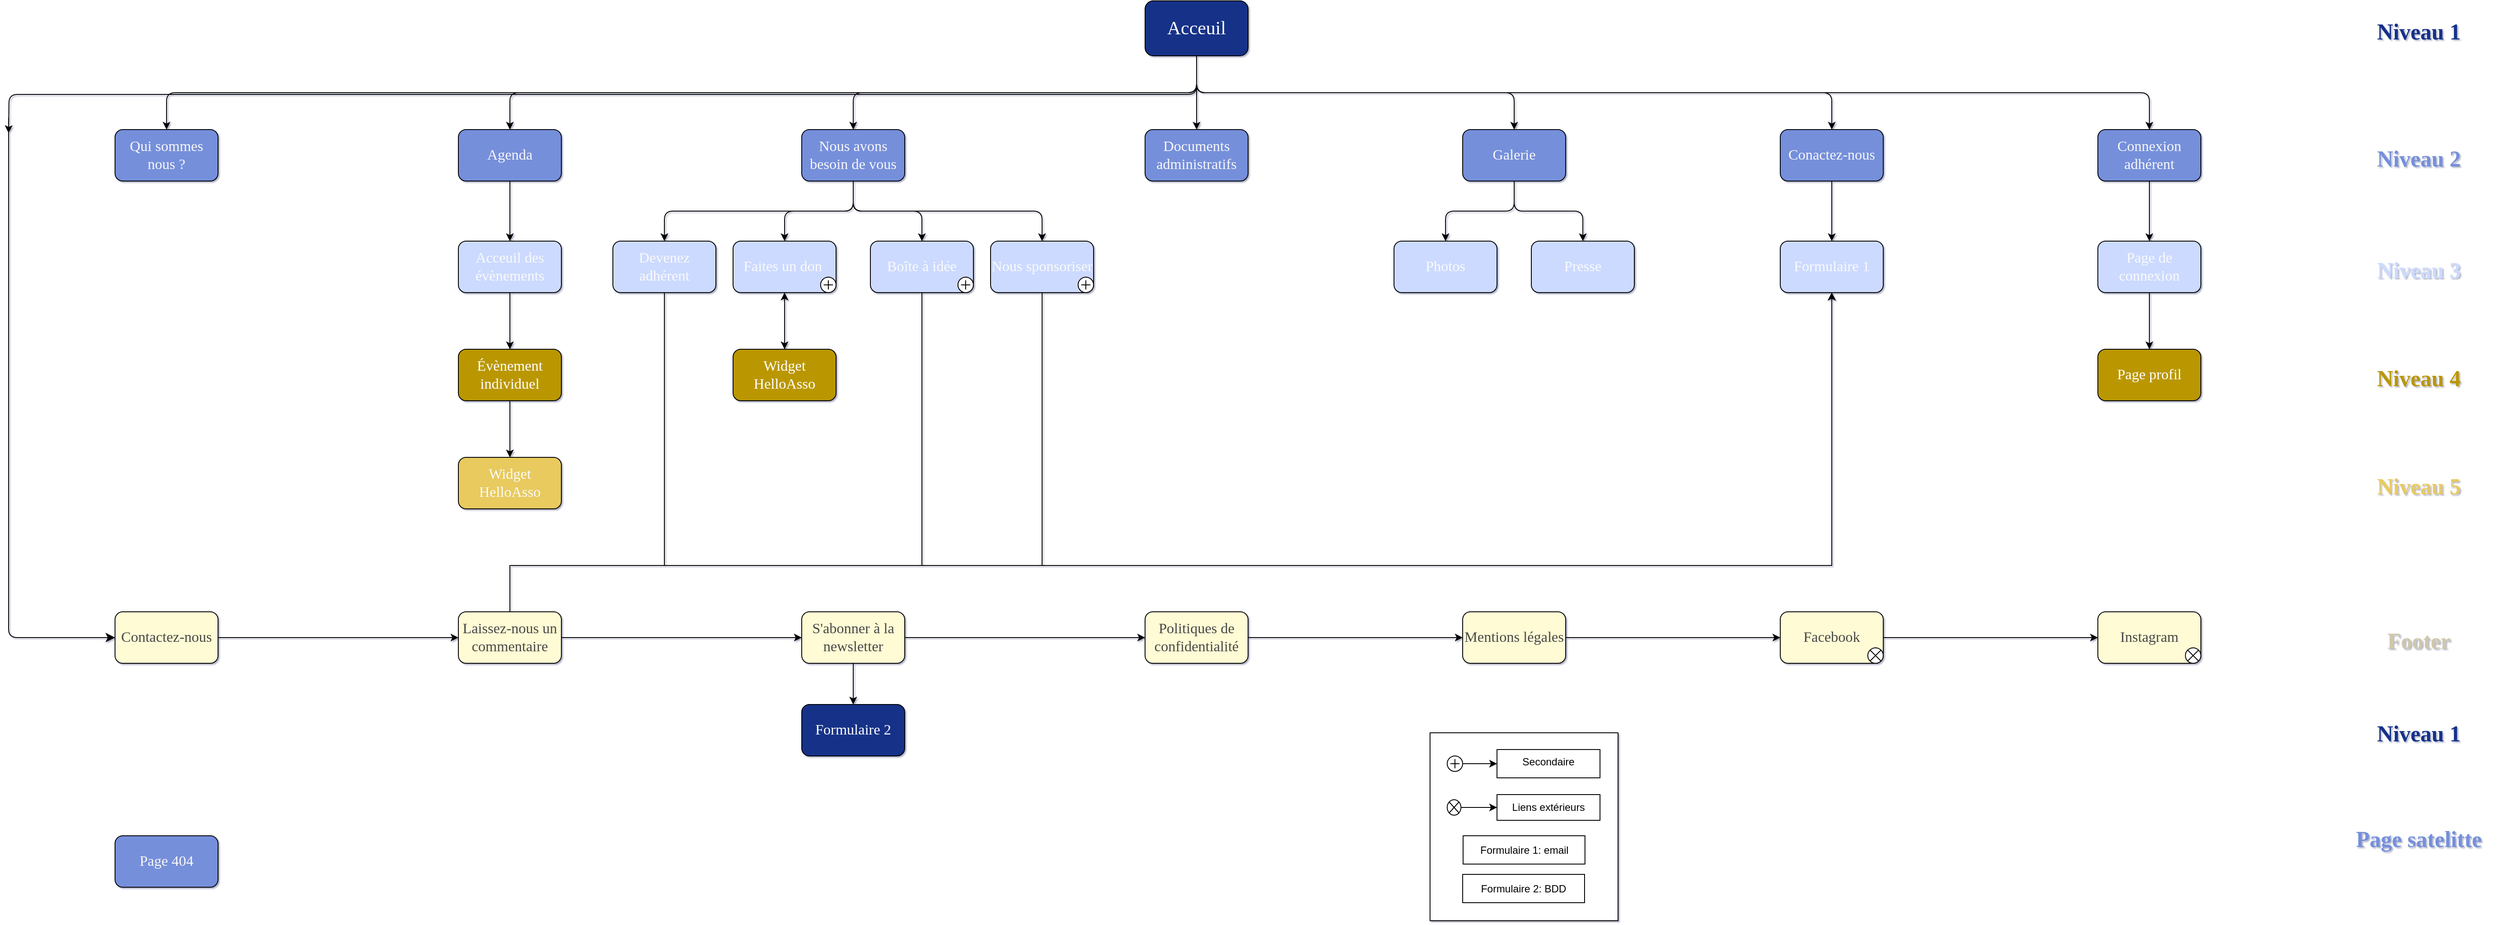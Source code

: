 <mxfile version="22.0.6" type="github">
  <diagram name="Page-1" id="FjWC6QjLUinHk2Ga2c16">
    <mxGraphModel dx="2385" dy="1303" grid="1" gridSize="18" guides="1" tooltips="1" connect="1" arrows="1" fold="1" page="1" pageScale="1" pageWidth="1600" pageHeight="1200" math="0" shadow="1">
      <root>
        <mxCell id="0" />
        <mxCell id="1" parent="0" />
        <mxCell id="eaSxxxD8elgmZbJTlYnG-39" style="edgeStyle=orthogonalEdgeStyle;rounded=1;orthogonalLoop=1;jettySize=auto;html=1;entryX=0.5;entryY=0;entryDx=0;entryDy=0;fontFamily=Montserras;fontSize=17;fontSource=https%3A%2F%2Ffonts.googleapis.com%2Fcss%3Ffamily%3DMontserras;" edge="1" parent="1" source="eaSxxxD8elgmZbJTlYnG-1" target="eaSxxxD8elgmZbJTlYnG-8">
          <mxGeometry relative="1" as="geometry" />
        </mxCell>
        <mxCell id="eaSxxxD8elgmZbJTlYnG-40" style="edgeStyle=orthogonalEdgeStyle;rounded=1;orthogonalLoop=1;jettySize=auto;html=1;exitX=0.5;exitY=1;exitDx=0;exitDy=0;entryX=0.5;entryY=0;entryDx=0;entryDy=0;fontFamily=Montserras;fontSize=17;fontSource=https%3A%2F%2Ffonts.googleapis.com%2Fcss%3Ffamily%3DMontserras;" edge="1" parent="1" source="eaSxxxD8elgmZbJTlYnG-1" target="eaSxxxD8elgmZbJTlYnG-5">
          <mxGeometry relative="1" as="geometry" />
        </mxCell>
        <mxCell id="eaSxxxD8elgmZbJTlYnG-41" style="edgeStyle=orthogonalEdgeStyle;rounded=1;orthogonalLoop=1;jettySize=auto;html=1;exitX=0.5;exitY=1;exitDx=0;exitDy=0;entryX=0.5;entryY=0;entryDx=0;entryDy=0;fontFamily=Montserras;fontSize=17;fontSource=https%3A%2F%2Ffonts.googleapis.com%2Fcss%3Ffamily%3DMontserras;" edge="1" parent="1" source="eaSxxxD8elgmZbJTlYnG-1" target="eaSxxxD8elgmZbJTlYnG-2">
          <mxGeometry relative="1" as="geometry" />
        </mxCell>
        <mxCell id="eaSxxxD8elgmZbJTlYnG-42" style="edgeStyle=orthogonalEdgeStyle;rounded=1;orthogonalLoop=1;jettySize=auto;html=1;exitX=0.5;exitY=1;exitDx=0;exitDy=0;entryX=0.5;entryY=0;entryDx=0;entryDy=0;fontFamily=Montserras;fontSize=17;fontSource=https%3A%2F%2Ffonts.googleapis.com%2Fcss%3Ffamily%3DMontserras;" edge="1" parent="1" source="eaSxxxD8elgmZbJTlYnG-1" target="eaSxxxD8elgmZbJTlYnG-4">
          <mxGeometry relative="1" as="geometry">
            <mxPoint x="486" y="234" as="targetPoint" />
          </mxGeometry>
        </mxCell>
        <mxCell id="eaSxxxD8elgmZbJTlYnG-44" style="edgeStyle=orthogonalEdgeStyle;rounded=1;orthogonalLoop=1;jettySize=auto;html=1;exitX=0.5;exitY=1;exitDx=0;exitDy=0;entryX=0.5;entryY=0;entryDx=0;entryDy=0;fontFamily=Montserras;fontSize=17;fontSource=https%3A%2F%2Ffonts.googleapis.com%2Fcss%3Ffamily%3DMontserras;" edge="1" parent="1" source="eaSxxxD8elgmZbJTlYnG-1" target="eaSxxxD8elgmZbJTlYnG-7">
          <mxGeometry relative="1" as="geometry" />
        </mxCell>
        <mxCell id="eaSxxxD8elgmZbJTlYnG-45" style="edgeStyle=orthogonalEdgeStyle;rounded=1;orthogonalLoop=1;jettySize=auto;html=1;exitX=0.5;exitY=1;exitDx=0;exitDy=0;entryX=0.5;entryY=0;entryDx=0;entryDy=0;fontFamily=Montserras;fontSize=17;fontSource=https%3A%2F%2Ffonts.googleapis.com%2Fcss%3Ffamily%3DMontserras;" edge="1" parent="1" source="eaSxxxD8elgmZbJTlYnG-1" target="eaSxxxD8elgmZbJTlYnG-9">
          <mxGeometry relative="1" as="geometry" />
        </mxCell>
        <mxCell id="eaSxxxD8elgmZbJTlYnG-46" style="edgeStyle=orthogonalEdgeStyle;rounded=1;orthogonalLoop=1;jettySize=auto;html=1;exitX=0.5;exitY=1;exitDx=0;exitDy=0;entryX=0.5;entryY=0;entryDx=0;entryDy=0;fontFamily=Montserras;fontSize=17;fontSource=https%3A%2F%2Ffonts.googleapis.com%2Fcss%3Ffamily%3DMontserras;" edge="1" parent="1" source="eaSxxxD8elgmZbJTlYnG-1" target="eaSxxxD8elgmZbJTlYnG-3">
          <mxGeometry relative="1" as="geometry">
            <mxPoint x="2286" y="216" as="targetPoint" />
          </mxGeometry>
        </mxCell>
        <mxCell id="eaSxxxD8elgmZbJTlYnG-92" style="edgeStyle=orthogonalEdgeStyle;rounded=1;orthogonalLoop=1;jettySize=auto;html=1;exitX=0.5;exitY=1;exitDx=0;exitDy=0;fontFamily=Montserras;fontSource=https%3A%2F%2Ffonts.googleapis.com%2Fcss%3Ffamily%3DMontserras;" edge="1" parent="1" source="eaSxxxD8elgmZbJTlYnG-1">
          <mxGeometry relative="1" as="geometry">
            <mxPoint x="216" y="234" as="targetPoint" />
          </mxGeometry>
        </mxCell>
        <mxCell id="eaSxxxD8elgmZbJTlYnG-1" value="Acceuil" style="rounded=1;whiteSpace=wrap;html=1;fontStyle=0;fontSize=22;fontFamily=Montserras;labelBackgroundColor=#123088;fontColor=#ffffff;fillColor=#123088;fontSource=https%3A%2F%2Ffonts.googleapis.com%2Fcss%3Ffamily%3DMontserras;" vertex="1" parent="1">
          <mxGeometry x="1540" y="80" width="120" height="64" as="geometry" />
        </mxCell>
        <mxCell id="eaSxxxD8elgmZbJTlYnG-56" style="edgeStyle=orthogonalEdgeStyle;rounded=1;orthogonalLoop=1;jettySize=auto;html=1;exitX=0.5;exitY=1;exitDx=0;exitDy=0;entryX=0.5;entryY=0;entryDx=0;entryDy=0;fontFamily=Montserras;fontSize=17;fontColor=#f8f7f7;fontSource=https%3A%2F%2Ffonts.googleapis.com%2Fcss%3Ffamily%3DMontserras;" edge="1" parent="1" source="eaSxxxD8elgmZbJTlYnG-2" target="eaSxxxD8elgmZbJTlYnG-15">
          <mxGeometry relative="1" as="geometry" />
        </mxCell>
        <mxCell id="eaSxxxD8elgmZbJTlYnG-2" value="Agenda" style="rounded=1;whiteSpace=wrap;html=1;fontStyle=0;fontSize=17;fontFamily=Montserras;strokeColor=default;fillColor=#758fdb;fontColor=#f8f7f7;fontSource=https%3A%2F%2Ffonts.googleapis.com%2Fcss%3Ffamily%3DMontserras;" vertex="1" parent="1">
          <mxGeometry x="740" y="230" width="120" height="60" as="geometry" />
        </mxCell>
        <mxCell id="eaSxxxD8elgmZbJTlYnG-61" style="edgeStyle=orthogonalEdgeStyle;rounded=1;orthogonalLoop=1;jettySize=auto;html=1;exitX=0.5;exitY=1;exitDx=0;exitDy=0;entryX=0.5;entryY=0;entryDx=0;entryDy=0;fontFamily=Montserras;fontSize=17;fontColor=#f8f7f7;fontSource=https%3A%2F%2Ffonts.googleapis.com%2Fcss%3Ffamily%3DMontserras;" edge="1" parent="1" source="eaSxxxD8elgmZbJTlYnG-3" target="eaSxxxD8elgmZbJTlYnG-32">
          <mxGeometry relative="1" as="geometry" />
        </mxCell>
        <mxCell id="eaSxxxD8elgmZbJTlYnG-3" value="Connexion adhérent" style="rounded=1;whiteSpace=wrap;html=1;fontStyle=0;fontSize=17;strokeColor=default;fillColor=#758fdb;fontColor=#f8f7f7;fontFamily=Montserras;fontSource=https%3A%2F%2Ffonts.googleapis.com%2Fcss%3Ffamily%3DMontserras;" vertex="1" parent="1">
          <mxGeometry x="2650" y="230" width="120" height="60" as="geometry" />
        </mxCell>
        <mxCell id="eaSxxxD8elgmZbJTlYnG-4" value="Qui sommes nous ?" style="rounded=1;whiteSpace=wrap;html=1;fontSize=17;fontStyle=0;align=center;fontFamily=Montserras;strokeColor=default;fillColor=#758fdb;fontColor=#f8f7f7;fontSource=https%3A%2F%2Ffonts.googleapis.com%2Fcss%3Ffamily%3DMontserras;" vertex="1" parent="1">
          <mxGeometry x="340" y="230" width="120" height="60" as="geometry" />
        </mxCell>
        <mxCell id="eaSxxxD8elgmZbJTlYnG-51" style="edgeStyle=orthogonalEdgeStyle;rounded=1;orthogonalLoop=1;jettySize=auto;html=1;exitX=0.5;exitY=1;exitDx=0;exitDy=0;entryX=0.5;entryY=0;entryDx=0;entryDy=0;fontFamily=Montserras;fontSize=17;fontColor=#f8f7f7;fontSource=https%3A%2F%2Ffonts.googleapis.com%2Fcss%3Ffamily%3DMontserras;" edge="1" parent="1" source="eaSxxxD8elgmZbJTlYnG-5" target="eaSxxxD8elgmZbJTlYnG-19">
          <mxGeometry relative="1" as="geometry" />
        </mxCell>
        <mxCell id="eaSxxxD8elgmZbJTlYnG-52" style="edgeStyle=orthogonalEdgeStyle;rounded=1;orthogonalLoop=1;jettySize=auto;html=1;exitX=0.5;exitY=1;exitDx=0;exitDy=0;entryX=0.5;entryY=0;entryDx=0;entryDy=0;fontFamily=Montserras;fontSize=17;fontColor=#f8f7f7;fontSource=https%3A%2F%2Ffonts.googleapis.com%2Fcss%3Ffamily%3DMontserras;" edge="1" parent="1" source="eaSxxxD8elgmZbJTlYnG-5" target="eaSxxxD8elgmZbJTlYnG-20">
          <mxGeometry relative="1" as="geometry" />
        </mxCell>
        <mxCell id="eaSxxxD8elgmZbJTlYnG-53" style="edgeStyle=orthogonalEdgeStyle;rounded=1;orthogonalLoop=1;jettySize=auto;html=1;exitX=0.5;exitY=1;exitDx=0;exitDy=0;entryX=0.5;entryY=0;entryDx=0;entryDy=0;fontFamily=Montserras;fontSize=17;fontColor=#f8f7f7;fontSource=https%3A%2F%2Ffonts.googleapis.com%2Fcss%3Ffamily%3DMontserras;" edge="1" parent="1" source="eaSxxxD8elgmZbJTlYnG-5" target="eaSxxxD8elgmZbJTlYnG-13">
          <mxGeometry relative="1" as="geometry" />
        </mxCell>
        <mxCell id="eaSxxxD8elgmZbJTlYnG-54" style="edgeStyle=orthogonalEdgeStyle;rounded=1;orthogonalLoop=1;jettySize=auto;html=1;exitX=0.5;exitY=1;exitDx=0;exitDy=0;entryX=0.5;entryY=0;entryDx=0;entryDy=0;fontFamily=Montserras;fontSize=17;fontColor=#f8f7f7;fontSource=https%3A%2F%2Ffonts.googleapis.com%2Fcss%3Ffamily%3DMontserras;" edge="1" parent="1" source="eaSxxxD8elgmZbJTlYnG-5" target="eaSxxxD8elgmZbJTlYnG-22">
          <mxGeometry relative="1" as="geometry" />
        </mxCell>
        <mxCell id="eaSxxxD8elgmZbJTlYnG-5" value="Nous avons besoin de vous" style="rounded=1;whiteSpace=wrap;html=1;fontStyle=0;fontSize=17;fontFamily=Montserras;strokeColor=default;fillColor=#758fdb;fontColor=#f8f7f7;fontSource=https%3A%2F%2Ffonts.googleapis.com%2Fcss%3Ffamily%3DMontserras;" vertex="1" parent="1">
          <mxGeometry x="1140" y="230" width="120" height="60" as="geometry" />
        </mxCell>
        <mxCell id="eaSxxxD8elgmZbJTlYnG-60" style="edgeStyle=orthogonalEdgeStyle;rounded=1;orthogonalLoop=1;jettySize=auto;html=1;exitX=0.5;exitY=1;exitDx=0;exitDy=0;entryX=0.5;entryY=0;entryDx=0;entryDy=0;fontFamily=Montserras;fontSize=17;fontColor=#f8f7f7;fontSource=https%3A%2F%2Ffonts.googleapis.com%2Fcss%3Ffamily%3DMontserras;" edge="1" parent="1" source="eaSxxxD8elgmZbJTlYnG-7" target="eaSxxxD8elgmZbJTlYnG-31">
          <mxGeometry relative="1" as="geometry" />
        </mxCell>
        <mxCell id="eaSxxxD8elgmZbJTlYnG-7" value="Conactez-nous" style="rounded=1;whiteSpace=wrap;html=1;fontStyle=0;fontSize=17;fontFamily=Montserras;strokeColor=default;fillColor=#758fdb;fontColor=#f8f7f7;fontSource=https%3A%2F%2Ffonts.googleapis.com%2Fcss%3Ffamily%3DMontserras;" vertex="1" parent="1">
          <mxGeometry x="2280" y="230" width="120" height="60" as="geometry" />
        </mxCell>
        <mxCell id="eaSxxxD8elgmZbJTlYnG-8" value="Documents administratifs" style="rounded=1;whiteSpace=wrap;html=1;fontSize=17;fontFamily=Montserras;strokeColor=default;fillColor=#758fdb;fontColor=#f8f7f7;fontSource=https%3A%2F%2Ffonts.googleapis.com%2Fcss%3Ffamily%3DMontserras;" vertex="1" parent="1">
          <mxGeometry x="1540" y="230" width="120" height="60" as="geometry" />
        </mxCell>
        <mxCell id="eaSxxxD8elgmZbJTlYnG-58" style="edgeStyle=orthogonalEdgeStyle;rounded=1;orthogonalLoop=1;jettySize=auto;html=1;exitX=0.5;exitY=1;exitDx=0;exitDy=0;entryX=0.5;entryY=0;entryDx=0;entryDy=0;fontFamily=Montserras;fontSize=17;fontColor=#f8f7f7;fontSource=https%3A%2F%2Ffonts.googleapis.com%2Fcss%3Ffamily%3DMontserras;" edge="1" parent="1" source="eaSxxxD8elgmZbJTlYnG-9" target="eaSxxxD8elgmZbJTlYnG-29">
          <mxGeometry relative="1" as="geometry" />
        </mxCell>
        <mxCell id="eaSxxxD8elgmZbJTlYnG-59" style="edgeStyle=orthogonalEdgeStyle;rounded=1;orthogonalLoop=1;jettySize=auto;html=1;exitX=0.5;exitY=1;exitDx=0;exitDy=0;entryX=0.5;entryY=0;entryDx=0;entryDy=0;fontFamily=Montserras;fontSize=17;fontColor=#f8f7f7;fontSource=https%3A%2F%2Ffonts.googleapis.com%2Fcss%3Ffamily%3DMontserras;" edge="1" parent="1" source="eaSxxxD8elgmZbJTlYnG-9" target="eaSxxxD8elgmZbJTlYnG-30">
          <mxGeometry relative="1" as="geometry" />
        </mxCell>
        <mxCell id="eaSxxxD8elgmZbJTlYnG-9" value="Galerie" style="rounded=1;whiteSpace=wrap;html=1;fontStyle=0;fontSize=17;fontFamily=Montserras;strokeColor=default;fillColor=#758fdb;fontColor=#f8f7f7;fontSource=https%3A%2F%2Ffonts.googleapis.com%2Fcss%3Ffamily%3DMontserras;" vertex="1" parent="1">
          <mxGeometry x="1910" y="230" width="120" height="60" as="geometry" />
        </mxCell>
        <mxCell id="eaSxxxD8elgmZbJTlYnG-139" style="edgeStyle=orthogonalEdgeStyle;rounded=0;orthogonalLoop=1;jettySize=auto;html=1;exitX=0.5;exitY=1;exitDx=0;exitDy=0;entryX=0.5;entryY=1;entryDx=0;entryDy=0;" edge="1" parent="1" source="eaSxxxD8elgmZbJTlYnG-13" target="eaSxxxD8elgmZbJTlYnG-31">
          <mxGeometry relative="1" as="geometry">
            <Array as="points">
              <mxPoint x="980" y="738" />
              <mxPoint x="2340" y="738" />
            </Array>
          </mxGeometry>
        </mxCell>
        <mxCell id="eaSxxxD8elgmZbJTlYnG-13" value="Devenez adhérent" style="rounded=1;whiteSpace=wrap;html=1;fontStyle=0;fontSize=17;fontFamily=Montserras;fillColor=#ccdaff;fontColor=#fafafa;fontSource=https%3A%2F%2Ffonts.googleapis.com%2Fcss%3Ffamily%3DMontserras;" vertex="1" parent="1">
          <mxGeometry x="920" y="360" width="120" height="60" as="geometry" />
        </mxCell>
        <mxCell id="eaSxxxD8elgmZbJTlYnG-48" value="" style="edgeStyle=orthogonalEdgeStyle;rounded=1;orthogonalLoop=1;jettySize=auto;html=1;fontFamily=Montserras;fontSize=17;fontSource=https%3A%2F%2Ffonts.googleapis.com%2Fcss%3Ffamily%3DMontserras;" edge="1" parent="1" source="eaSxxxD8elgmZbJTlYnG-15" target="eaSxxxD8elgmZbJTlYnG-18">
          <mxGeometry relative="1" as="geometry" />
        </mxCell>
        <mxCell id="eaSxxxD8elgmZbJTlYnG-15" value="Acceuil des évènements" style="rounded=1;whiteSpace=wrap;html=1;fontSize=17;fontStyle=0;fontFamily=Montserras;fillColor=#ccdaff;fontColor=#fafafa;fontSource=https%3A%2F%2Ffonts.googleapis.com%2Fcss%3Ffamily%3DMontserras;" vertex="1" parent="1">
          <mxGeometry x="740" y="360" width="120" height="60" as="geometry" />
        </mxCell>
        <mxCell id="eaSxxxD8elgmZbJTlYnG-57" style="edgeStyle=orthogonalEdgeStyle;rounded=1;orthogonalLoop=1;jettySize=auto;html=1;exitX=0.5;exitY=1;exitDx=0;exitDy=0;entryX=0.5;entryY=0;entryDx=0;entryDy=0;fontFamily=Montserras;fontSize=17;fontSource=https%3A%2F%2Ffonts.googleapis.com%2Fcss%3Ffamily%3DMontserras;" edge="1" parent="1" source="eaSxxxD8elgmZbJTlYnG-18" target="eaSxxxD8elgmZbJTlYnG-28">
          <mxGeometry relative="1" as="geometry" />
        </mxCell>
        <mxCell id="eaSxxxD8elgmZbJTlYnG-18" value="Évènement individuel" style="rounded=1;whiteSpace=wrap;html=1;fontSize=17;fontStyle=0;fontFamily=Montserras;fillColor=#ba9704;fontColor=#ffffff;fontSource=https%3A%2F%2Ffonts.googleapis.com%2Fcss%3Ffamily%3DMontserras;" vertex="1" parent="1">
          <mxGeometry x="740" y="486" width="120" height="60" as="geometry" />
        </mxCell>
        <mxCell id="eaSxxxD8elgmZbJTlYnG-55" style="edgeStyle=orthogonalEdgeStyle;rounded=1;orthogonalLoop=1;jettySize=auto;html=1;exitX=0.5;exitY=1;exitDx=0;exitDy=0;entryX=0.5;entryY=0;entryDx=0;entryDy=0;fontFamily=Montserras;fontSize=17;fontSource=https%3A%2F%2Ffonts.googleapis.com%2Fcss%3Ffamily%3DMontserras;" edge="1" parent="1" source="eaSxxxD8elgmZbJTlYnG-19" target="eaSxxxD8elgmZbJTlYnG-35">
          <mxGeometry relative="1" as="geometry" />
        </mxCell>
        <mxCell id="eaSxxxD8elgmZbJTlYnG-19" value="Faites un don&amp;nbsp;" style="rounded=1;whiteSpace=wrap;html=1;fontStyle=0;fontSize=17;fontFamily=Montserras;fillColor=#ccdaff;fontColor=#fafafa;fontSource=https%3A%2F%2Ffonts.googleapis.com%2Fcss%3Ffamily%3DMontserras;gradientColor=none;" vertex="1" parent="1">
          <mxGeometry x="1060" y="360" width="120" height="60" as="geometry" />
        </mxCell>
        <mxCell id="eaSxxxD8elgmZbJTlYnG-140" style="edgeStyle=orthogonalEdgeStyle;rounded=0;orthogonalLoop=1;jettySize=auto;html=1;exitX=0.5;exitY=1;exitDx=0;exitDy=0;entryX=0.5;entryY=1;entryDx=0;entryDy=0;" edge="1" parent="1" source="eaSxxxD8elgmZbJTlYnG-20" target="eaSxxxD8elgmZbJTlYnG-31">
          <mxGeometry relative="1" as="geometry">
            <Array as="points">
              <mxPoint x="1280" y="738" />
              <mxPoint x="2340" y="738" />
            </Array>
          </mxGeometry>
        </mxCell>
        <mxCell id="eaSxxxD8elgmZbJTlYnG-20" value="Boîte à idée" style="rounded=1;whiteSpace=wrap;html=1;fontStyle=0;fontSize=17;fontFamily=Montserras;fillColor=#ccdaff;fontColor=#fafafa;fontSource=https%3A%2F%2Ffonts.googleapis.com%2Fcss%3Ffamily%3DMontserras;" vertex="1" parent="1">
          <mxGeometry x="1220" y="360" width="120" height="60" as="geometry" />
        </mxCell>
        <mxCell id="eaSxxxD8elgmZbJTlYnG-141" style="edgeStyle=orthogonalEdgeStyle;rounded=0;orthogonalLoop=1;jettySize=auto;html=1;exitX=0.5;exitY=1;exitDx=0;exitDy=0;entryX=0.5;entryY=1;entryDx=0;entryDy=0;" edge="1" parent="1" source="eaSxxxD8elgmZbJTlYnG-22" target="eaSxxxD8elgmZbJTlYnG-31">
          <mxGeometry relative="1" as="geometry">
            <Array as="points">
              <mxPoint x="1420" y="738" />
              <mxPoint x="2340" y="738" />
            </Array>
          </mxGeometry>
        </mxCell>
        <mxCell id="eaSxxxD8elgmZbJTlYnG-22" value="Nous sponsoriser" style="rounded=1;whiteSpace=wrap;html=1;fontStyle=0;fontSize=17;fontFamily=Montserras;fillColor=#ccdaff;fontColor=#fafafa;fontSource=https%3A%2F%2Ffonts.googleapis.com%2Fcss%3Ffamily%3DMontserras;" vertex="1" parent="1">
          <mxGeometry x="1360" y="360" width="120" height="60" as="geometry" />
        </mxCell>
        <mxCell id="eaSxxxD8elgmZbJTlYnG-27" style="edgeStyle=orthogonalEdgeStyle;rounded=1;orthogonalLoop=1;jettySize=auto;html=1;exitX=0.5;exitY=1;exitDx=0;exitDy=0;fontStyle=0;fontSize=17;fontFamily=Montserras;strokeColor=default;fontColor=#f8f7f7;fontSource=https%3A%2F%2Ffonts.googleapis.com%2Fcss%3Ffamily%3DMontserras;" edge="1" parent="1" source="eaSxxxD8elgmZbJTlYnG-4" target="eaSxxxD8elgmZbJTlYnG-4">
          <mxGeometry relative="1" as="geometry" />
        </mxCell>
        <mxCell id="eaSxxxD8elgmZbJTlYnG-28" value="&lt;span style=&quot;font-size: 17px;&quot;&gt;&lt;font style=&quot;font-size: 17px;&quot;&gt;Widget HelloAsso&lt;/font&gt;&lt;/span&gt;" style="rounded=1;whiteSpace=wrap;html=1;fontStyle=0;fontSize=17;fontFamily=Montserras;fillColor=#e8ca5e;fontColor=#fafafa;fontSource=https%3A%2F%2Ffonts.googleapis.com%2Fcss%3Ffamily%3DMontserras;" vertex="1" parent="1">
          <mxGeometry x="740" y="612" width="120" height="60" as="geometry" />
        </mxCell>
        <mxCell id="eaSxxxD8elgmZbJTlYnG-29" value="Photos" style="rounded=1;whiteSpace=wrap;html=1;fontStyle=0;fontSize=17;fontFamily=Montserras;fillColor=#ccdaff;fontColor=#fafafa;fontSource=https%3A%2F%2Ffonts.googleapis.com%2Fcss%3Ffamily%3DMontserras;" vertex="1" parent="1">
          <mxGeometry x="1830" y="360" width="120" height="60" as="geometry" />
        </mxCell>
        <mxCell id="eaSxxxD8elgmZbJTlYnG-30" value="Presse" style="rounded=1;whiteSpace=wrap;html=1;fontStyle=0;fontSize=17;fontFamily=Montserras;fillColor=#ccdaff;fontColor=#fafafa;fontSource=https%3A%2F%2Ffonts.googleapis.com%2Fcss%3Ffamily%3DMontserras;" vertex="1" parent="1">
          <mxGeometry x="1990" y="360" width="120" height="60" as="geometry" />
        </mxCell>
        <mxCell id="eaSxxxD8elgmZbJTlYnG-31" value="Formulaire 1" style="rounded=1;whiteSpace=wrap;html=1;fontStyle=0;fontSize=17;fontFamily=Montserras;fillColor=#ccdaff;fontColor=#fafafa;fontSource=https%3A%2F%2Ffonts.googleapis.com%2Fcss%3Ffamily%3DMontserras;" vertex="1" parent="1">
          <mxGeometry x="2280" y="360" width="120" height="60" as="geometry" />
        </mxCell>
        <mxCell id="eaSxxxD8elgmZbJTlYnG-34" value="" style="edgeStyle=orthogonalEdgeStyle;rounded=1;orthogonalLoop=1;jettySize=auto;html=1;fontStyle=0;fontSize=17;fontFamily=Montserras;fontSource=https%3A%2F%2Ffonts.googleapis.com%2Fcss%3Ffamily%3DMontserras;" edge="1" parent="1" source="eaSxxxD8elgmZbJTlYnG-32" target="eaSxxxD8elgmZbJTlYnG-33">
          <mxGeometry relative="1" as="geometry" />
        </mxCell>
        <mxCell id="eaSxxxD8elgmZbJTlYnG-32" value="Page de connexion" style="rounded=1;whiteSpace=wrap;html=1;fontStyle=0;fontSize=17;fillColor=#ccdaff;fontColor=#fafafa;fontFamily=Montserras;fontSource=https%3A%2F%2Ffonts.googleapis.com%2Fcss%3Ffamily%3DMontserras;" vertex="1" parent="1">
          <mxGeometry x="2650" y="360" width="120" height="60" as="geometry" />
        </mxCell>
        <mxCell id="eaSxxxD8elgmZbJTlYnG-33" value="Page profil" style="whiteSpace=wrap;html=1;rounded=1;fontStyle=0;fontSize=17;fillColor=#ba9704;fontColor=#ffffff;fontFamily=Montserras;fontSource=https%3A%2F%2Ffonts.googleapis.com%2Fcss%3Ffamily%3DMontserras;" vertex="1" parent="1">
          <mxGeometry x="2650" y="486" width="120" height="60" as="geometry" />
        </mxCell>
        <mxCell id="eaSxxxD8elgmZbJTlYnG-94" value="" style="edgeStyle=orthogonalEdgeStyle;rounded=0;orthogonalLoop=1;jettySize=auto;html=1;fontFamily=Montserras;fontSource=https%3A%2F%2Ffonts.googleapis.com%2Fcss%3Ffamily%3DMontserras;" edge="1" parent="1" source="eaSxxxD8elgmZbJTlYnG-35" target="eaSxxxD8elgmZbJTlYnG-19">
          <mxGeometry relative="1" as="geometry" />
        </mxCell>
        <mxCell id="eaSxxxD8elgmZbJTlYnG-35" value="Widget HelloAsso" style="rounded=1;whiteSpace=wrap;html=1;fontStyle=0;fontSize=17;fontFamily=Montserras;fillColor=#ba9704;fontColor=#ffffff;fontSource=https%3A%2F%2Ffonts.googleapis.com%2Fcss%3Ffamily%3DMontserras;" vertex="1" parent="1">
          <mxGeometry x="1060" y="486" width="120" height="60" as="geometry" />
        </mxCell>
        <mxCell id="eaSxxxD8elgmZbJTlYnG-37" style="edgeStyle=orthogonalEdgeStyle;rounded=1;orthogonalLoop=1;jettySize=auto;html=1;exitX=0.5;exitY=1;exitDx=0;exitDy=0;fontSize=17;fontFamily=Montserras;strokeColor=default;fontColor=#f8f7f7;fontSource=https%3A%2F%2Ffonts.googleapis.com%2Fcss%3Ffamily%3DMontserras;" edge="1" parent="1" source="eaSxxxD8elgmZbJTlYnG-4" target="eaSxxxD8elgmZbJTlYnG-4">
          <mxGeometry relative="1" as="geometry" />
        </mxCell>
        <mxCell id="eaSxxxD8elgmZbJTlYnG-76" style="edgeStyle=orthogonalEdgeStyle;rounded=1;orthogonalLoop=1;jettySize=auto;html=1;exitX=1;exitY=0.5;exitDx=0;exitDy=0;entryX=0;entryY=0.5;entryDx=0;entryDy=0;fontFamily=Montserras;fontSize=17;fontSource=https%3A%2F%2Ffonts.googleapis.com%2Fcss%3Ffamily%3DMontserras;" edge="1" parent="1" source="eaSxxxD8elgmZbJTlYnG-62" target="eaSxxxD8elgmZbJTlYnG-63">
          <mxGeometry relative="1" as="geometry" />
        </mxCell>
        <mxCell id="eaSxxxD8elgmZbJTlYnG-62" value="Contactez-nous" style="rounded=1;whiteSpace=wrap;html=1;fontFamily=Montserras;fontSize=17;fillColor=#fffbd5;fontColor=#494946;fontSource=https%3A%2F%2Ffonts.googleapis.com%2Fcss%3Ffamily%3DMontserras;" vertex="1" parent="1">
          <mxGeometry x="340" y="792" width="120" height="60" as="geometry" />
        </mxCell>
        <mxCell id="eaSxxxD8elgmZbJTlYnG-71" style="edgeStyle=orthogonalEdgeStyle;rounded=1;orthogonalLoop=1;jettySize=auto;html=1;entryX=0;entryY=0.5;entryDx=0;entryDy=0;fontFamily=Montserras;fontSize=17;fontSource=https%3A%2F%2Ffonts.googleapis.com%2Fcss%3Ffamily%3DMontserras;" edge="1" parent="1" source="eaSxxxD8elgmZbJTlYnG-63" target="eaSxxxD8elgmZbJTlYnG-64">
          <mxGeometry relative="1" as="geometry">
            <mxPoint x="1134" y="822" as="targetPoint" />
          </mxGeometry>
        </mxCell>
        <mxCell id="eaSxxxD8elgmZbJTlYnG-138" style="edgeStyle=orthogonalEdgeStyle;rounded=0;orthogonalLoop=1;jettySize=auto;html=1;exitX=0.5;exitY=0;exitDx=0;exitDy=0;entryX=0.5;entryY=1;entryDx=0;entryDy=0;" edge="1" parent="1" source="eaSxxxD8elgmZbJTlYnG-63" target="eaSxxxD8elgmZbJTlYnG-31">
          <mxGeometry relative="1" as="geometry">
            <Array as="points">
              <mxPoint x="800" y="738" />
              <mxPoint x="2340" y="738" />
            </Array>
          </mxGeometry>
        </mxCell>
        <mxCell id="eaSxxxD8elgmZbJTlYnG-63" value="Laissez-nous un commentaire" style="rounded=1;whiteSpace=wrap;html=1;fontFamily=Montserras;fontSize=17;fillColor=#fffbd5;fontColor=#494946;fontSource=https%3A%2F%2Ffonts.googleapis.com%2Fcss%3Ffamily%3DMontserras;" vertex="1" parent="1">
          <mxGeometry x="740" y="792" width="120" height="60" as="geometry" />
        </mxCell>
        <mxCell id="eaSxxxD8elgmZbJTlYnG-72" style="edgeStyle=orthogonalEdgeStyle;rounded=1;orthogonalLoop=1;jettySize=auto;html=1;entryX=0;entryY=0.5;entryDx=0;entryDy=0;fontFamily=Montserras;fontSize=17;fontSource=https%3A%2F%2Ffonts.googleapis.com%2Fcss%3Ffamily%3DMontserras;" edge="1" parent="1" source="eaSxxxD8elgmZbJTlYnG-64" target="eaSxxxD8elgmZbJTlYnG-65">
          <mxGeometry relative="1" as="geometry" />
        </mxCell>
        <mxCell id="eaSxxxD8elgmZbJTlYnG-91" style="edgeStyle=orthogonalEdgeStyle;rounded=1;orthogonalLoop=1;jettySize=auto;html=1;exitX=0.5;exitY=1;exitDx=0;exitDy=0;entryX=0.5;entryY=0;entryDx=0;entryDy=0;fontFamily=Montserras;fontSize=17;fontSource=https%3A%2F%2Ffonts.googleapis.com%2Fcss%3Ffamily%3DMontserras;" edge="1" parent="1" source="eaSxxxD8elgmZbJTlYnG-64" target="eaSxxxD8elgmZbJTlYnG-90">
          <mxGeometry relative="1" as="geometry" />
        </mxCell>
        <mxCell id="eaSxxxD8elgmZbJTlYnG-64" value="S&#39;abonner à la newsletter" style="rounded=1;whiteSpace=wrap;html=1;fontFamily=Montserras;fontSize=17;fillColor=#fffbd5;fontColor=#494946;fontSource=https%3A%2F%2Ffonts.googleapis.com%2Fcss%3Ffamily%3DMontserras;" vertex="1" parent="1">
          <mxGeometry x="1140" y="792" width="120" height="60" as="geometry" />
        </mxCell>
        <mxCell id="eaSxxxD8elgmZbJTlYnG-73" style="edgeStyle=orthogonalEdgeStyle;rounded=1;orthogonalLoop=1;jettySize=auto;html=1;exitX=1;exitY=0.5;exitDx=0;exitDy=0;entryX=0;entryY=0.5;entryDx=0;entryDy=0;fontFamily=Montserras;fontSize=17;fontSource=https%3A%2F%2Ffonts.googleapis.com%2Fcss%3Ffamily%3DMontserras;" edge="1" parent="1" source="eaSxxxD8elgmZbJTlYnG-65" target="eaSxxxD8elgmZbJTlYnG-66">
          <mxGeometry relative="1" as="geometry" />
        </mxCell>
        <mxCell id="eaSxxxD8elgmZbJTlYnG-65" value="Politiques de confidentialité" style="rounded=1;whiteSpace=wrap;html=1;fontFamily=Montserras;fontSize=17;fillColor=#fffbd5;fontColor=#494946;fontSource=https%3A%2F%2Ffonts.googleapis.com%2Fcss%3Ffamily%3DMontserras;" vertex="1" parent="1">
          <mxGeometry x="1540" y="792" width="120" height="60" as="geometry" />
        </mxCell>
        <mxCell id="eaSxxxD8elgmZbJTlYnG-74" style="edgeStyle=orthogonalEdgeStyle;rounded=1;orthogonalLoop=1;jettySize=auto;html=1;exitX=1;exitY=0.5;exitDx=0;exitDy=0;entryX=0;entryY=0.5;entryDx=0;entryDy=0;fontFamily=Montserras;fontSize=17;fontSource=https%3A%2F%2Ffonts.googleapis.com%2Fcss%3Ffamily%3DMontserras;" edge="1" parent="1" source="eaSxxxD8elgmZbJTlYnG-66" target="eaSxxxD8elgmZbJTlYnG-67">
          <mxGeometry relative="1" as="geometry" />
        </mxCell>
        <mxCell id="eaSxxxD8elgmZbJTlYnG-66" value="Mentions légales" style="rounded=1;whiteSpace=wrap;html=1;fontFamily=Montserras;fontSize=17;fillColor=#fffbd5;fontColor=#494946;fontSource=https%3A%2F%2Ffonts.googleapis.com%2Fcss%3Ffamily%3DMontserras;" vertex="1" parent="1">
          <mxGeometry x="1910" y="792" width="120" height="60" as="geometry" />
        </mxCell>
        <mxCell id="eaSxxxD8elgmZbJTlYnG-75" style="edgeStyle=orthogonalEdgeStyle;rounded=1;orthogonalLoop=1;jettySize=auto;html=1;exitX=1;exitY=0.5;exitDx=0;exitDy=0;entryX=0;entryY=0.5;entryDx=0;entryDy=0;fontFamily=Montserras;fontSize=17;fontSource=https%3A%2F%2Ffonts.googleapis.com%2Fcss%3Ffamily%3DMontserras;" edge="1" parent="1" source="eaSxxxD8elgmZbJTlYnG-67" target="eaSxxxD8elgmZbJTlYnG-68">
          <mxGeometry relative="1" as="geometry" />
        </mxCell>
        <mxCell id="eaSxxxD8elgmZbJTlYnG-67" value="Facebook" style="rounded=1;whiteSpace=wrap;html=1;fontFamily=Montserras;fontSize=17;fillColor=#fffbd5;fontColor=#494946;fontSource=https%3A%2F%2Ffonts.googleapis.com%2Fcss%3Ffamily%3DMontserras;" vertex="1" parent="1">
          <mxGeometry x="2280" y="792" width="120" height="60" as="geometry" />
        </mxCell>
        <mxCell id="eaSxxxD8elgmZbJTlYnG-68" value="Instagram" style="rounded=1;whiteSpace=wrap;html=1;fontSize=17;fillColor=#fffbd5;fontColor=#494946;fontFamily=Montserras;fontSource=https%3A%2F%2Ffonts.googleapis.com%2Fcss%3Ffamily%3DMontserras;" vertex="1" parent="1">
          <mxGeometry x="2650" y="792" width="120" height="60" as="geometry" />
        </mxCell>
        <mxCell id="eaSxxxD8elgmZbJTlYnG-86" value="" style="edgeStyle=segmentEdgeStyle;endArrow=classic;html=1;curved=0;rounded=1;endSize=8;startSize=8;entryX=0;entryY=0.5;entryDx=0;entryDy=0;fontFamily=Montserras;fontSource=https%3A%2F%2Ffonts.googleapis.com%2Fcss%3Ffamily%3DMontserras;" edge="1" parent="1" target="eaSxxxD8elgmZbJTlYnG-62">
          <mxGeometry width="50" height="50" relative="1" as="geometry">
            <mxPoint x="216" y="216" as="sourcePoint" />
            <mxPoint x="324" y="810" as="targetPoint" />
            <Array as="points">
              <mxPoint x="216" y="822" />
            </Array>
          </mxGeometry>
        </mxCell>
        <mxCell id="eaSxxxD8elgmZbJTlYnG-88" value="&lt;font style=&quot;font-size: 17px;&quot;&gt;&lt;font style=&quot;font-size: 17px;&quot;&gt;Page&lt;/font&gt; 404&lt;/font&gt;" style="rounded=1;whiteSpace=wrap;html=1;fontFamily=Montserras;fontSize=17;fillColor=#758fdb;fontColor=#f8f7f7;" vertex="1" parent="1">
          <mxGeometry x="340" y="1053" width="120" height="60" as="geometry" />
        </mxCell>
        <mxCell id="eaSxxxD8elgmZbJTlYnG-90" value="Formulaire 2" style="rounded=1;whiteSpace=wrap;html=1;fontFamily=Montserras;fontSize=17;fillColor=#123088;fontColor=#ffffff;fontSource=https%3A%2F%2Ffonts.googleapis.com%2Fcss%3Ffamily%3DMontserras;" vertex="1" parent="1">
          <mxGeometry x="1140" y="900" width="120" height="60" as="geometry" />
        </mxCell>
        <mxCell id="eaSxxxD8elgmZbJTlYnG-95" value="&lt;h1 style=&quot;font-size: 26px;&quot;&gt;Niveau 1&lt;/h1&gt;" style="text;html=1;strokeColor=none;fillColor=none;spacing=5;spacingTop=-20;whiteSpace=wrap;overflow=hidden;rounded=0;fontColor=#123088;align=center;fontFamily=Montserras;fontSource=https%3A%2F%2Ffonts.googleapis.com%2Fcss%3Ffamily%3DMontserras;fontStyle=1;fontSize=26;" vertex="1" parent="1">
          <mxGeometry x="2970" y="94" width="108" height="36" as="geometry" />
        </mxCell>
        <mxCell id="eaSxxxD8elgmZbJTlYnG-96" value="&lt;h1 style=&quot;font-size: 26px;&quot;&gt;Niveau 2&lt;/h1&gt;" style="text;html=1;strokeColor=none;fillColor=none;spacing=5;spacingTop=-20;whiteSpace=wrap;overflow=hidden;rounded=0;fontColor=#758fdb;align=center;fontFamily=Montserras;fontSource=https%3A%2F%2Ffonts.googleapis.com%2Fcss%3Ffamily%3DMontserras;fontStyle=1;fontSize=26;" vertex="1" parent="1">
          <mxGeometry x="2970" y="242" width="108" height="36" as="geometry" />
        </mxCell>
        <mxCell id="eaSxxxD8elgmZbJTlYnG-97" value="&lt;h1 style=&quot;font-size: 26px;&quot;&gt;Niveau 3&lt;/h1&gt;" style="text;html=1;strokeColor=none;fillColor=none;spacing=5;spacingTop=-20;whiteSpace=wrap;overflow=hidden;rounded=0;fontColor=#ccdaff;align=center;fontFamily=Montserras;fontSource=https%3A%2F%2Ffonts.googleapis.com%2Fcss%3Ffamily%3DMontserras;fontStyle=1;fontSize=26;" vertex="1" parent="1">
          <mxGeometry x="2970" y="372" width="108" height="36" as="geometry" />
        </mxCell>
        <mxCell id="eaSxxxD8elgmZbJTlYnG-98" value="&lt;h1 style=&quot;font-size: 26px;&quot;&gt;Niveau 4&lt;/h1&gt;" style="text;html=1;strokeColor=none;fillColor=none;spacing=5;spacingTop=-20;whiteSpace=wrap;overflow=hidden;rounded=0;fontColor=#ba9704;align=center;fontFamily=Montserras;fontSource=https%3A%2F%2Ffonts.googleapis.com%2Fcss%3Ffamily%3DMontserras;fontStyle=1;fontSize=26;" vertex="1" parent="1">
          <mxGeometry x="2970" y="498" width="108" height="36" as="geometry" />
        </mxCell>
        <mxCell id="eaSxxxD8elgmZbJTlYnG-99" value="&lt;h1 style=&quot;font-size: 26px;&quot;&gt;Niveau 5&lt;/h1&gt;" style="text;html=1;strokeColor=none;fillColor=none;spacing=5;spacingTop=-20;whiteSpace=wrap;overflow=hidden;rounded=0;fontColor=#e8ca5e;align=center;fontFamily=Montserras;fontSource=https%3A%2F%2Ffonts.googleapis.com%2Fcss%3Ffamily%3DMontserras;fontStyle=1;fontSize=26;" vertex="1" parent="1">
          <mxGeometry x="2952" y="624" width="144" height="36" as="geometry" />
        </mxCell>
        <mxCell id="eaSxxxD8elgmZbJTlYnG-100" value="&lt;h1 style=&quot;font-size: 26px;&quot;&gt;Footer&lt;/h1&gt;" style="text;html=1;strokeColor=none;fillColor=none;spacing=5;spacingTop=-20;whiteSpace=wrap;overflow=hidden;rounded=0;fontColor=#cec7ab;align=center;labelBackgroundColor=none;fontFamily=Montserras;fontSource=https%3A%2F%2Ffonts.googleapis.com%2Fcss%3Ffamily%3DMontserras;fontStyle=1;fontSize=26;" vertex="1" parent="1">
          <mxGeometry x="2970" y="804" width="108" height="36" as="geometry" />
        </mxCell>
        <mxCell id="eaSxxxD8elgmZbJTlYnG-102" value="&lt;h1 style=&quot;font-size: 26px;&quot;&gt;Niveau 1&lt;/h1&gt;" style="text;html=1;strokeColor=none;fillColor=none;spacing=5;spacingTop=-20;whiteSpace=wrap;overflow=hidden;rounded=0;fontColor=#123088;align=center;fontFamily=Montserras;fontSource=https%3A%2F%2Ffonts.googleapis.com%2Fcss%3Ffamily%3DMontserras;fontStyle=1;fontSize=26;" vertex="1" parent="1">
          <mxGeometry x="2970" y="912" width="108" height="36" as="geometry" />
        </mxCell>
        <mxCell id="eaSxxxD8elgmZbJTlYnG-103" value="&lt;h1 style=&quot;font-size: 26px;&quot;&gt;Page satelitte&lt;/h1&gt;" style="text;html=1;strokeColor=none;fillColor=none;spacing=5;spacingTop=-20;whiteSpace=wrap;overflow=hidden;rounded=0;fontColor=#758fdb;align=center;fontFamily=Montserras;fontSource=https%3A%2F%2Ffonts.googleapis.com%2Fcss%3Ffamily%3DMontserras;fontStyle=1;fontSize=26;" vertex="1" parent="1">
          <mxGeometry x="2934" y="1035" width="180" height="78" as="geometry" />
        </mxCell>
        <mxCell id="eaSxxxD8elgmZbJTlYnG-128" value="" style="verticalLabelPosition=bottom;shadow=0;dashed=0;align=center;html=1;verticalAlign=top;shape=mxgraph.electrical.abstract.summation_point;" vertex="1" parent="1">
          <mxGeometry x="1162" y="402" width="18" height="18" as="geometry" />
        </mxCell>
        <mxCell id="eaSxxxD8elgmZbJTlYnG-129" value="" style="verticalLabelPosition=bottom;shadow=0;dashed=0;align=center;html=1;verticalAlign=top;shape=mxgraph.electrical.abstract.summation_point;" vertex="1" parent="1">
          <mxGeometry x="1322" y="402" width="18" height="18" as="geometry" />
        </mxCell>
        <mxCell id="eaSxxxD8elgmZbJTlYnG-130" value="" style="verticalLabelPosition=bottom;shadow=0;dashed=0;align=center;html=1;verticalAlign=top;shape=mxgraph.electrical.abstract.summation_point;" vertex="1" parent="1">
          <mxGeometry x="1462" y="402" width="18" height="18" as="geometry" />
        </mxCell>
        <mxCell id="eaSxxxD8elgmZbJTlYnG-131" value="" style="whiteSpace=wrap;html=1;aspect=fixed;" vertex="1" parent="1">
          <mxGeometry x="1872" y="933" width="219" height="219" as="geometry" />
        </mxCell>
        <mxCell id="eaSxxxD8elgmZbJTlYnG-135" value="" style="edgeStyle=orthogonalEdgeStyle;rounded=0;orthogonalLoop=1;jettySize=auto;html=1;" edge="1" parent="1" source="eaSxxxD8elgmZbJTlYnG-132" target="eaSxxxD8elgmZbJTlYnG-134">
          <mxGeometry relative="1" as="geometry" />
        </mxCell>
        <mxCell id="eaSxxxD8elgmZbJTlYnG-132" value="" style="verticalLabelPosition=bottom;shadow=0;dashed=0;align=center;html=1;verticalAlign=top;shape=mxgraph.electrical.abstract.summation_point;" vertex="1" parent="1">
          <mxGeometry x="1892" y="960" width="18" height="18" as="geometry" />
        </mxCell>
        <mxCell id="eaSxxxD8elgmZbJTlYnG-134" value="Secondaire" style="whiteSpace=wrap;html=1;verticalAlign=top;shadow=0;dashed=0;" vertex="1" parent="1">
          <mxGeometry x="1950" y="952.5" width="120" height="33" as="geometry" />
        </mxCell>
        <mxCell id="eaSxxxD8elgmZbJTlYnG-136" value="Formulaire 1: email" style="rounded=0;whiteSpace=wrap;html=1;" vertex="1" parent="1">
          <mxGeometry x="1910.5" y="1053" width="142" height="33" as="geometry" />
        </mxCell>
        <mxCell id="eaSxxxD8elgmZbJTlYnG-137" value="Formulaire 2: BDD" style="rounded=0;whiteSpace=wrap;html=1;" vertex="1" parent="1">
          <mxGeometry x="1910" y="1098" width="142" height="33" as="geometry" />
        </mxCell>
        <mxCell id="eaSxxxD8elgmZbJTlYnG-142" value="" style="shape=sumEllipse;perimeter=ellipsePerimeter;html=1;backgroundOutline=1;" vertex="1" parent="1">
          <mxGeometry x="2382" y="834" width="18" height="18" as="geometry" />
        </mxCell>
        <mxCell id="eaSxxxD8elgmZbJTlYnG-144" value="" style="shape=sumEllipse;perimeter=ellipsePerimeter;html=1;backgroundOutline=1;" vertex="1" parent="1">
          <mxGeometry x="2752" y="834" width="18" height="18" as="geometry" />
        </mxCell>
        <mxCell id="eaSxxxD8elgmZbJTlYnG-149" style="edgeStyle=orthogonalEdgeStyle;rounded=0;orthogonalLoop=1;jettySize=auto;html=1;exitX=1;exitY=0.5;exitDx=0;exitDy=0;entryX=0;entryY=0.5;entryDx=0;entryDy=0;" edge="1" parent="1" source="eaSxxxD8elgmZbJTlYnG-146" target="eaSxxxD8elgmZbJTlYnG-147">
          <mxGeometry relative="1" as="geometry" />
        </mxCell>
        <mxCell id="eaSxxxD8elgmZbJTlYnG-146" value="" style="shape=sumEllipse;perimeter=ellipsePerimeter;html=1;backgroundOutline=1;" vertex="1" parent="1">
          <mxGeometry x="1892" y="1011" width="16" height="18" as="geometry" />
        </mxCell>
        <mxCell id="eaSxxxD8elgmZbJTlYnG-147" value="Liens extérieurs" style="rounded=0;whiteSpace=wrap;html=1;" vertex="1" parent="1">
          <mxGeometry x="1950" y="1005" width="120" height="30" as="geometry" />
        </mxCell>
      </root>
    </mxGraphModel>
  </diagram>
</mxfile>
